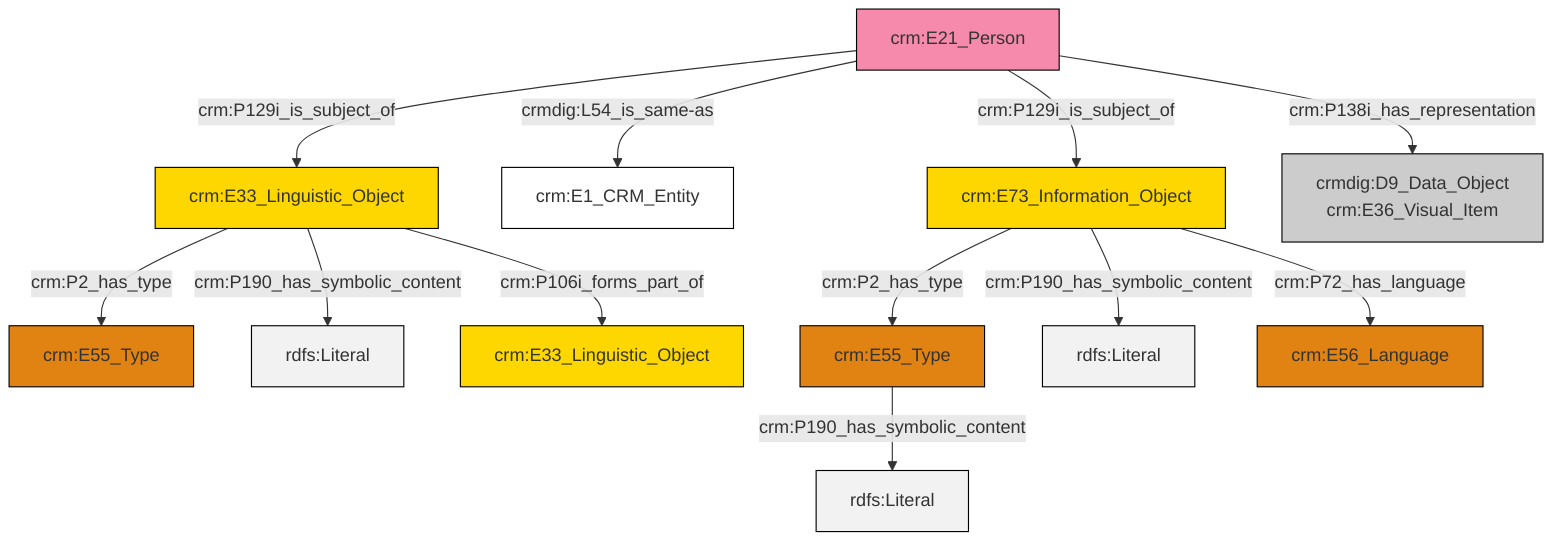 graph TD
classDef Literal fill:#f2f2f2,stroke:#000000;
classDef CRM_Entity fill:#FFFFFF,stroke:#000000;
classDef Temporal_Entity fill:#00C9E6, stroke:#000000;
classDef Type fill:#E18312, stroke:#000000;
classDef Time-Span fill:#2C9C91, stroke:#000000;
classDef Appellation fill:#FFEB7F, stroke:#000000;
classDef Place fill:#008836, stroke:#000000;
classDef Persistent_Item fill:#B266B2, stroke:#000000;
classDef Conceptual_Object fill:#FFD700, stroke:#000000;
classDef Physical_Thing fill:#D2B48C, stroke:#000000;
classDef Actor fill:#f58aad, stroke:#000000;
classDef PC_Classes fill:#4ce600, stroke:#000000;
classDef Multi fill:#cccccc,stroke:#000000;

4["crm:E21_Person"]:::Actor -->|crm:P129i_is_subject_of| 5["crm:E33_Linguistic_Object"]:::Conceptual_Object
2["crm:E73_Information_Object"]:::Conceptual_Object -->|crm:P2_has_type| 9["crm:E55_Type"]:::Type
4["crm:E21_Person"]:::Actor -->|crmdig:L54_is_same-as| 10["crm:E1_CRM_Entity"]:::CRM_Entity
5["crm:E33_Linguistic_Object"]:::Conceptual_Object -->|crm:P2_has_type| 14["crm:E55_Type"]:::Type
4["crm:E21_Person"]:::Actor -->|crm:P129i_is_subject_of| 2["crm:E73_Information_Object"]:::Conceptual_Object
9["crm:E55_Type"]:::Type -->|crm:P190_has_symbolic_content| 16[rdfs:Literal]:::Literal
2["crm:E73_Information_Object"]:::Conceptual_Object -->|crm:P190_has_symbolic_content| 21[rdfs:Literal]:::Literal
4["crm:E21_Person"]:::Actor -->|crm:P138i_has_representation| 11["crmdig:D9_Data_Object<br>crm:E36_Visual_Item"]:::Multi
5["crm:E33_Linguistic_Object"]:::Conceptual_Object -->|crm:P190_has_symbolic_content| 22[rdfs:Literal]:::Literal
2["crm:E73_Information_Object"]:::Conceptual_Object -->|crm:P72_has_language| 7["crm:E56_Language"]:::Type
5["crm:E33_Linguistic_Object"]:::Conceptual_Object -->|crm:P106i_forms_part_of| 0["crm:E33_Linguistic_Object"]:::Conceptual_Object